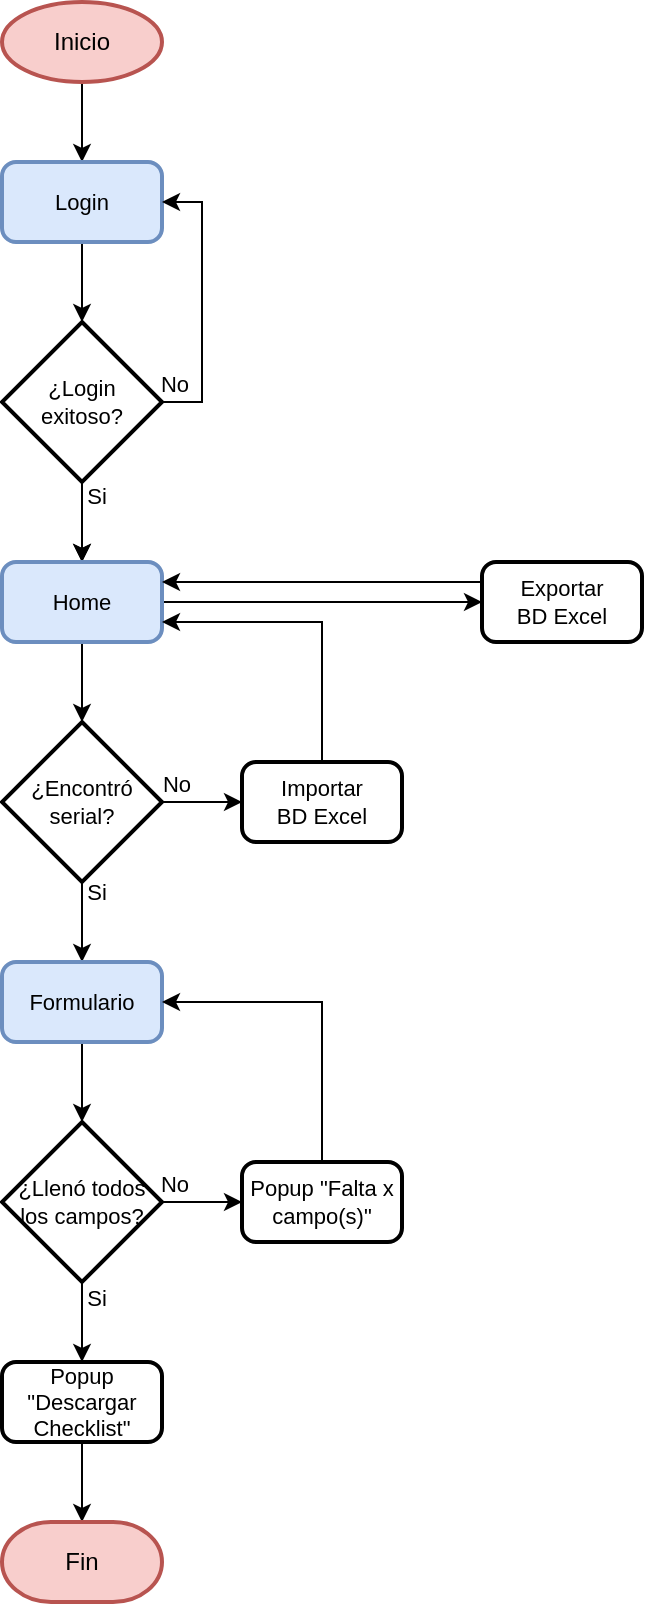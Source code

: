 <mxfile version="23.1.1" type="device">
  <diagram name="Página-1" id="RGGi7q_CXlAxoLxi9F5-">
    <mxGraphModel dx="1434" dy="866" grid="1" gridSize="10" guides="1" tooltips="1" connect="1" arrows="1" fold="1" page="1" pageScale="1" pageWidth="827" pageHeight="1169" math="0" shadow="0">
      <root>
        <mxCell id="0" />
        <mxCell id="1" parent="0" />
        <mxCell id="QLvzASzCgVIpmL7PUgPi-6" style="edgeStyle=orthogonalEdgeStyle;rounded=0;orthogonalLoop=1;jettySize=auto;html=1;fontSize=11;" edge="1" parent="1" source="QLvzASzCgVIpmL7PUgPi-1" target="QLvzASzCgVIpmL7PUgPi-3">
          <mxGeometry relative="1" as="geometry" />
        </mxCell>
        <mxCell id="QLvzASzCgVIpmL7PUgPi-1" value="Inicio" style="strokeWidth=2;html=1;shape=mxgraph.flowchart.start_1;whiteSpace=wrap;fontSize=12;fillColor=#f8cecc;strokeColor=#b85450;" vertex="1" parent="1">
          <mxGeometry x="40" y="40" width="80" height="40" as="geometry" />
        </mxCell>
        <mxCell id="QLvzASzCgVIpmL7PUgPi-7" style="edgeStyle=orthogonalEdgeStyle;rounded=0;orthogonalLoop=1;jettySize=auto;html=1;fontSize=11;" edge="1" parent="1" source="QLvzASzCgVIpmL7PUgPi-3" target="QLvzASzCgVIpmL7PUgPi-4">
          <mxGeometry relative="1" as="geometry" />
        </mxCell>
        <mxCell id="QLvzASzCgVIpmL7PUgPi-3" value="Login" style="rounded=1;whiteSpace=wrap;html=1;absoluteArcSize=1;arcSize=14;strokeWidth=2;fontSize=11;fillColor=#dae8fc;strokeColor=#6c8ebf;" vertex="1" parent="1">
          <mxGeometry x="40" y="120" width="80" height="40" as="geometry" />
        </mxCell>
        <mxCell id="QLvzASzCgVIpmL7PUgPi-8" style="edgeStyle=orthogonalEdgeStyle;rounded=0;orthogonalLoop=1;jettySize=auto;html=1;fontSize=11;" edge="1" parent="1" source="QLvzASzCgVIpmL7PUgPi-4" target="QLvzASzCgVIpmL7PUgPi-3">
          <mxGeometry relative="1" as="geometry">
            <mxPoint x="180" y="240.0" as="targetPoint" />
            <Array as="points">
              <mxPoint x="140" y="240" />
              <mxPoint x="140" y="140" />
            </Array>
          </mxGeometry>
        </mxCell>
        <mxCell id="QLvzASzCgVIpmL7PUgPi-9" value="No" style="edgeLabel;html=1;align=center;verticalAlign=middle;resizable=0;points=[];fontSize=11;" vertex="1" connectable="0" parent="QLvzASzCgVIpmL7PUgPi-8">
          <mxGeometry x="-0.895" y="1" relative="1" as="geometry">
            <mxPoint x="-2" y="-8" as="offset" />
          </mxGeometry>
        </mxCell>
        <mxCell id="QLvzASzCgVIpmL7PUgPi-11" style="edgeStyle=orthogonalEdgeStyle;rounded=0;orthogonalLoop=1;jettySize=auto;html=1;fontSize=11;" edge="1" parent="1" source="QLvzASzCgVIpmL7PUgPi-4" target="QLvzASzCgVIpmL7PUgPi-10">
          <mxGeometry relative="1" as="geometry" />
        </mxCell>
        <mxCell id="QLvzASzCgVIpmL7PUgPi-12" value="Si" style="edgeLabel;html=1;align=center;verticalAlign=middle;resizable=0;points=[];fontSize=11;" vertex="1" connectable="0" parent="QLvzASzCgVIpmL7PUgPi-11">
          <mxGeometry x="-0.607" y="-1" relative="1" as="geometry">
            <mxPoint x="8" y="-1" as="offset" />
          </mxGeometry>
        </mxCell>
        <mxCell id="QLvzASzCgVIpmL7PUgPi-13" value="" style="edgeStyle=orthogonalEdgeStyle;rounded=0;orthogonalLoop=1;jettySize=auto;html=1;fontSize=11;" edge="1" parent="1" source="QLvzASzCgVIpmL7PUgPi-4" target="QLvzASzCgVIpmL7PUgPi-10">
          <mxGeometry relative="1" as="geometry" />
        </mxCell>
        <mxCell id="QLvzASzCgVIpmL7PUgPi-4" value="¿Login&lt;br style=&quot;font-size: 11px;&quot;&gt;exitoso?" style="strokeWidth=2;html=1;shape=mxgraph.flowchart.decision;whiteSpace=wrap;fontSize=11;" vertex="1" parent="1">
          <mxGeometry x="40" y="200" width="80" height="80" as="geometry" />
        </mxCell>
        <mxCell id="QLvzASzCgVIpmL7PUgPi-16" style="edgeStyle=orthogonalEdgeStyle;rounded=0;orthogonalLoop=1;jettySize=auto;html=1;fontSize=11;" edge="1" parent="1" source="QLvzASzCgVIpmL7PUgPi-10" target="QLvzASzCgVIpmL7PUgPi-14">
          <mxGeometry relative="1" as="geometry" />
        </mxCell>
        <mxCell id="QLvzASzCgVIpmL7PUgPi-35" style="edgeStyle=orthogonalEdgeStyle;rounded=0;orthogonalLoop=1;jettySize=auto;html=1;" edge="1" parent="1" source="QLvzASzCgVIpmL7PUgPi-10" target="QLvzASzCgVIpmL7PUgPi-34">
          <mxGeometry relative="1" as="geometry" />
        </mxCell>
        <mxCell id="QLvzASzCgVIpmL7PUgPi-10" value="Home" style="rounded=1;whiteSpace=wrap;html=1;absoluteArcSize=1;arcSize=14;strokeWidth=2;fontSize=11;fillColor=#dae8fc;strokeColor=#6c8ebf;" vertex="1" parent="1">
          <mxGeometry x="40" y="320" width="80" height="40" as="geometry" />
        </mxCell>
        <mxCell id="QLvzASzCgVIpmL7PUgPi-17" style="edgeStyle=orthogonalEdgeStyle;rounded=0;orthogonalLoop=1;jettySize=auto;html=1;fontSize=11;" edge="1" parent="1" source="QLvzASzCgVIpmL7PUgPi-14" target="QLvzASzCgVIpmL7PUgPi-15">
          <mxGeometry relative="1" as="geometry" />
        </mxCell>
        <mxCell id="QLvzASzCgVIpmL7PUgPi-21" value="Si" style="edgeLabel;html=1;align=center;verticalAlign=middle;resizable=0;points=[];fontSize=11;" vertex="1" connectable="0" parent="QLvzASzCgVIpmL7PUgPi-17">
          <mxGeometry x="-0.717" relative="1" as="geometry">
            <mxPoint x="7" y="-1" as="offset" />
          </mxGeometry>
        </mxCell>
        <mxCell id="QLvzASzCgVIpmL7PUgPi-19" style="edgeStyle=orthogonalEdgeStyle;rounded=0;orthogonalLoop=1;jettySize=auto;html=1;fontSize=11;" edge="1" parent="1" source="QLvzASzCgVIpmL7PUgPi-14" target="QLvzASzCgVIpmL7PUgPi-18">
          <mxGeometry relative="1" as="geometry" />
        </mxCell>
        <mxCell id="QLvzASzCgVIpmL7PUgPi-22" value="No" style="edgeLabel;html=1;align=center;verticalAlign=middle;resizable=0;points=[];fontSize=11;" vertex="1" connectable="0" parent="QLvzASzCgVIpmL7PUgPi-19">
          <mxGeometry x="-0.6" y="2" relative="1" as="geometry">
            <mxPoint x="-1" y="-7" as="offset" />
          </mxGeometry>
        </mxCell>
        <mxCell id="QLvzASzCgVIpmL7PUgPi-14" value="¿Encontró&lt;br style=&quot;font-size: 11px;&quot;&gt;serial?" style="strokeWidth=2;html=1;shape=mxgraph.flowchart.decision;whiteSpace=wrap;fontSize=11;" vertex="1" parent="1">
          <mxGeometry x="40" y="400" width="80" height="80" as="geometry" />
        </mxCell>
        <mxCell id="QLvzASzCgVIpmL7PUgPi-24" style="edgeStyle=orthogonalEdgeStyle;rounded=0;orthogonalLoop=1;jettySize=auto;html=1;fontSize=11;" edge="1" parent="1" source="QLvzASzCgVIpmL7PUgPi-15" target="QLvzASzCgVIpmL7PUgPi-23">
          <mxGeometry relative="1" as="geometry" />
        </mxCell>
        <mxCell id="QLvzASzCgVIpmL7PUgPi-15" value="Formulario" style="rounded=1;whiteSpace=wrap;html=1;absoluteArcSize=1;arcSize=14;strokeWidth=2;fontSize=11;fillColor=#dae8fc;strokeColor=#6c8ebf;" vertex="1" parent="1">
          <mxGeometry x="40" y="520" width="80" height="40" as="geometry" />
        </mxCell>
        <mxCell id="QLvzASzCgVIpmL7PUgPi-20" style="edgeStyle=orthogonalEdgeStyle;rounded=0;orthogonalLoop=1;jettySize=auto;html=1;fontSize=11;" edge="1" parent="1" source="QLvzASzCgVIpmL7PUgPi-18" target="QLvzASzCgVIpmL7PUgPi-10">
          <mxGeometry relative="1" as="geometry">
            <Array as="points">
              <mxPoint x="200" y="350" />
            </Array>
          </mxGeometry>
        </mxCell>
        <mxCell id="QLvzASzCgVIpmL7PUgPi-18" value="Importar&lt;br style=&quot;font-size: 11px;&quot;&gt;BD Excel" style="rounded=1;whiteSpace=wrap;html=1;absoluteArcSize=1;arcSize=14;strokeWidth=2;fontSize=11;" vertex="1" parent="1">
          <mxGeometry x="160" y="420" width="80" height="40" as="geometry" />
        </mxCell>
        <mxCell id="QLvzASzCgVIpmL7PUgPi-26" style="edgeStyle=orthogonalEdgeStyle;rounded=0;orthogonalLoop=1;jettySize=auto;html=1;fontSize=11;" edge="1" parent="1" source="QLvzASzCgVIpmL7PUgPi-23" target="QLvzASzCgVIpmL7PUgPi-25">
          <mxGeometry relative="1" as="geometry" />
        </mxCell>
        <mxCell id="QLvzASzCgVIpmL7PUgPi-31" value="No" style="edgeLabel;html=1;align=center;verticalAlign=middle;resizable=0;points=[];fontSize=11;" vertex="1" connectable="0" parent="QLvzASzCgVIpmL7PUgPi-26">
          <mxGeometry x="-0.692" relative="1" as="geometry">
            <mxPoint y="-9" as="offset" />
          </mxGeometry>
        </mxCell>
        <mxCell id="QLvzASzCgVIpmL7PUgPi-29" style="edgeStyle=orthogonalEdgeStyle;rounded=0;orthogonalLoop=1;jettySize=auto;html=1;fontSize=11;" edge="1" parent="1" source="QLvzASzCgVIpmL7PUgPi-23" target="QLvzASzCgVIpmL7PUgPi-28">
          <mxGeometry relative="1" as="geometry" />
        </mxCell>
        <mxCell id="QLvzASzCgVIpmL7PUgPi-30" value="Si" style="edgeLabel;html=1;align=center;verticalAlign=middle;resizable=0;points=[];fontSize=11;" vertex="1" connectable="0" parent="QLvzASzCgVIpmL7PUgPi-29">
          <mxGeometry x="-0.578" relative="1" as="geometry">
            <mxPoint x="7" y="-1" as="offset" />
          </mxGeometry>
        </mxCell>
        <mxCell id="QLvzASzCgVIpmL7PUgPi-23" value="¿Llenó todos&lt;br style=&quot;font-size: 11px;&quot;&gt;los campos?" style="strokeWidth=2;html=1;shape=mxgraph.flowchart.decision;whiteSpace=wrap;fontSize=11;" vertex="1" parent="1">
          <mxGeometry x="40" y="600" width="80" height="80" as="geometry" />
        </mxCell>
        <mxCell id="QLvzASzCgVIpmL7PUgPi-27" style="edgeStyle=orthogonalEdgeStyle;rounded=0;orthogonalLoop=1;jettySize=auto;html=1;fontSize=11;" edge="1" parent="1" source="QLvzASzCgVIpmL7PUgPi-25" target="QLvzASzCgVIpmL7PUgPi-15">
          <mxGeometry relative="1" as="geometry">
            <Array as="points">
              <mxPoint x="200" y="540" />
            </Array>
          </mxGeometry>
        </mxCell>
        <mxCell id="QLvzASzCgVIpmL7PUgPi-25" value="Popup &quot;Falta x campo(s)&quot;" style="rounded=1;whiteSpace=wrap;html=1;absoluteArcSize=1;arcSize=14;strokeWidth=2;fontSize=11;" vertex="1" parent="1">
          <mxGeometry x="160" y="620" width="80" height="40" as="geometry" />
        </mxCell>
        <mxCell id="QLvzASzCgVIpmL7PUgPi-33" style="edgeStyle=orthogonalEdgeStyle;rounded=0;orthogonalLoop=1;jettySize=auto;html=1;" edge="1" parent="1" source="QLvzASzCgVIpmL7PUgPi-28" target="QLvzASzCgVIpmL7PUgPi-32">
          <mxGeometry relative="1" as="geometry" />
        </mxCell>
        <mxCell id="QLvzASzCgVIpmL7PUgPi-28" value="Popup &quot;Descargar Checklist&quot;" style="rounded=1;whiteSpace=wrap;html=1;absoluteArcSize=1;arcSize=14;strokeWidth=2;fontSize=11;" vertex="1" parent="1">
          <mxGeometry x="40" y="720" width="80" height="40" as="geometry" />
        </mxCell>
        <mxCell id="QLvzASzCgVIpmL7PUgPi-32" value="Fin" style="strokeWidth=2;html=1;shape=mxgraph.flowchart.terminator;whiteSpace=wrap;fillColor=#f8cecc;strokeColor=#b85450;" vertex="1" parent="1">
          <mxGeometry x="40" y="800" width="80" height="40" as="geometry" />
        </mxCell>
        <mxCell id="QLvzASzCgVIpmL7PUgPi-36" style="edgeStyle=orthogonalEdgeStyle;rounded=0;orthogonalLoop=1;jettySize=auto;html=1;" edge="1" parent="1" source="QLvzASzCgVIpmL7PUgPi-34" target="QLvzASzCgVIpmL7PUgPi-10">
          <mxGeometry relative="1" as="geometry">
            <Array as="points">
              <mxPoint x="200" y="330" />
              <mxPoint x="200" y="330" />
            </Array>
          </mxGeometry>
        </mxCell>
        <mxCell id="QLvzASzCgVIpmL7PUgPi-34" value="Exportar&lt;br&gt;BD Excel" style="rounded=1;whiteSpace=wrap;html=1;absoluteArcSize=1;arcSize=14;strokeWidth=2;fontSize=11;" vertex="1" parent="1">
          <mxGeometry x="280" y="320" width="80" height="40" as="geometry" />
        </mxCell>
      </root>
    </mxGraphModel>
  </diagram>
</mxfile>
